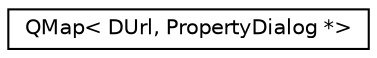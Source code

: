 digraph "类继承关系图"
{
  edge [fontname="Helvetica",fontsize="10",labelfontname="Helvetica",labelfontsize="10"];
  node [fontname="Helvetica",fontsize="10",shape=record];
  rankdir="LR";
  Node0 [label="QMap\< DUrl, PropertyDialog *\>",height=0.2,width=0.4,color="black", fillcolor="white", style="filled",URL="$class_q_map.html"];
}
